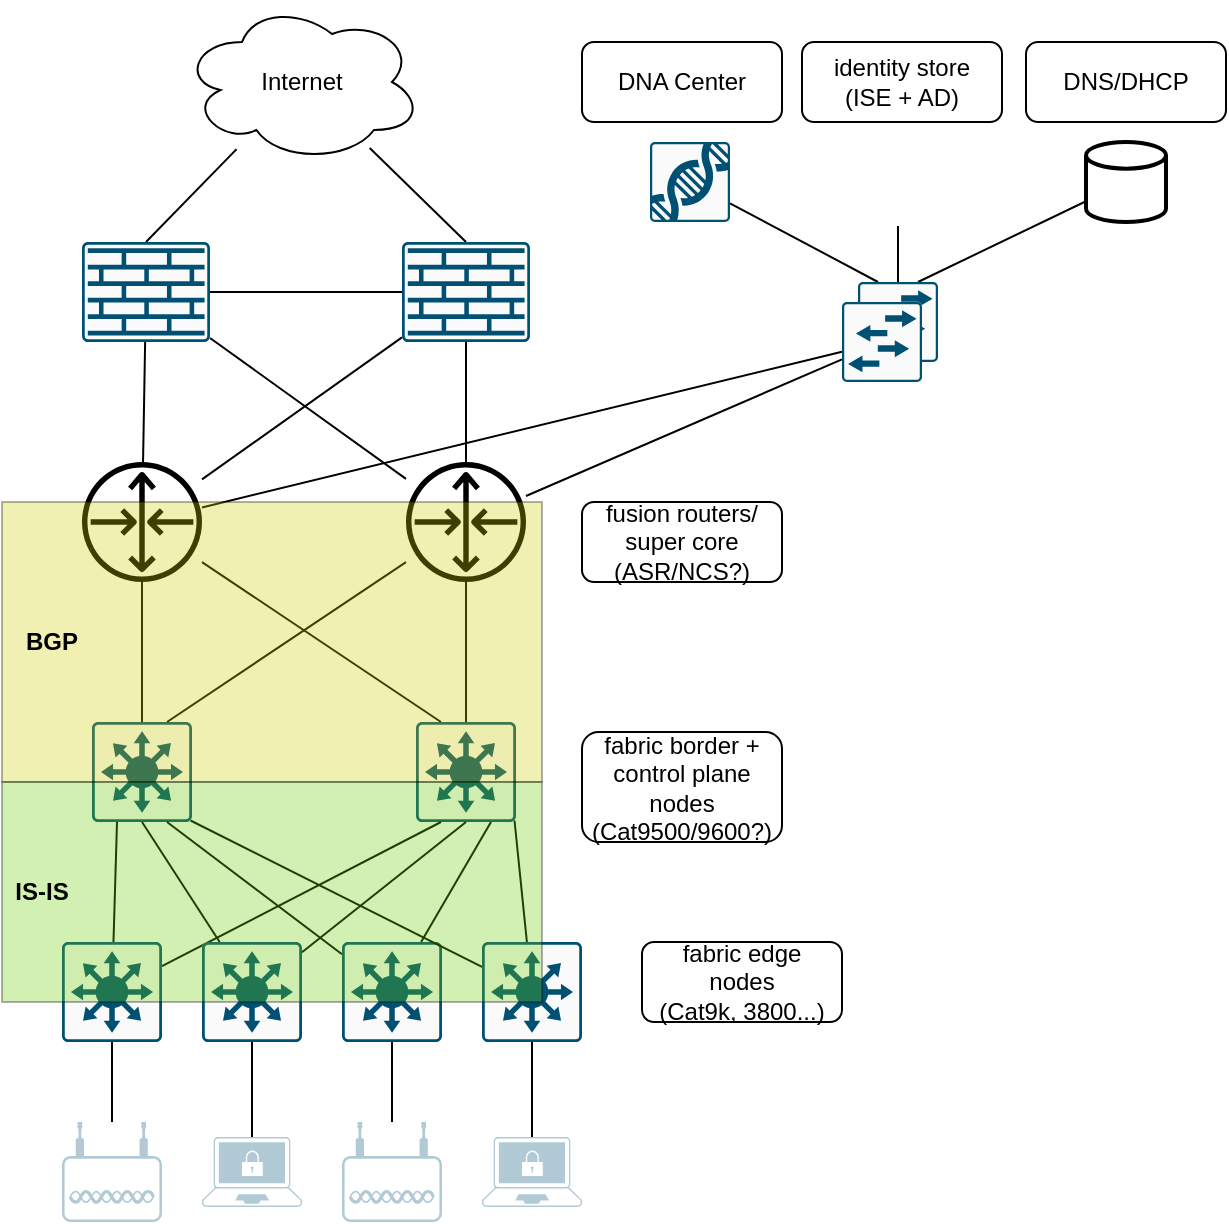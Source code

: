 <mxfile version="14.6.11" type="device"><diagram id="dU3nv9hy0Sb9AKpMJIN3" name="Page-1"><mxGraphModel dx="713" dy="949" grid="1" gridSize="10" guides="1" tooltips="1" connect="1" arrows="1" fold="1" page="1" pageScale="1" pageWidth="827" pageHeight="1169" math="0" shadow="0"><root><mxCell id="0"/><mxCell id="1" parent="0"/><mxCell id="lvF26JJZ2EhevLP6EVFL-5" style="rounded=0;orthogonalLoop=1;jettySize=auto;html=1;entryX=0.5;entryY=0;entryDx=0;entryDy=0;entryPerimeter=0;endArrow=none;endFill=0;" parent="1" source="lvF26JJZ2EhevLP6EVFL-2" target="lvF26JJZ2EhevLP6EVFL-3" edge="1"><mxGeometry relative="1" as="geometry"/></mxCell><mxCell id="lvF26JJZ2EhevLP6EVFL-6" style="edgeStyle=none;rounded=0;orthogonalLoop=1;jettySize=auto;html=1;entryX=0.5;entryY=0;entryDx=0;entryDy=0;entryPerimeter=0;endArrow=none;endFill=0;" parent="1" source="lvF26JJZ2EhevLP6EVFL-2" target="lvF26JJZ2EhevLP6EVFL-4" edge="1"><mxGeometry relative="1" as="geometry"/></mxCell><mxCell id="lvF26JJZ2EhevLP6EVFL-2" value="Internet" style="ellipse;shape=cloud;whiteSpace=wrap;html=1;" parent="1" vertex="1"><mxGeometry x="130" y="40" width="120" height="80" as="geometry"/></mxCell><mxCell id="lvF26JJZ2EhevLP6EVFL-10" style="edgeStyle=none;rounded=0;orthogonalLoop=1;jettySize=auto;html=1;endArrow=none;endFill=0;" parent="1" source="lvF26JJZ2EhevLP6EVFL-3" target="lvF26JJZ2EhevLP6EVFL-7" edge="1"><mxGeometry relative="1" as="geometry"/></mxCell><mxCell id="lvF26JJZ2EhevLP6EVFL-25" style="edgeStyle=none;rounded=0;orthogonalLoop=1;jettySize=auto;html=1;endArrow=none;endFill=0;" parent="1" source="lvF26JJZ2EhevLP6EVFL-3" target="lvF26JJZ2EhevLP6EVFL-8" edge="1"><mxGeometry relative="1" as="geometry"/></mxCell><mxCell id="lvF26JJZ2EhevLP6EVFL-27" style="edgeStyle=none;rounded=0;orthogonalLoop=1;jettySize=auto;html=1;entryX=0;entryY=0.5;entryDx=0;entryDy=0;entryPerimeter=0;endArrow=none;endFill=0;" parent="1" source="lvF26JJZ2EhevLP6EVFL-3" target="lvF26JJZ2EhevLP6EVFL-4" edge="1"><mxGeometry relative="1" as="geometry"/></mxCell><mxCell id="lvF26JJZ2EhevLP6EVFL-3" value="" style="points=[[0.015,0.015,0],[0.985,0.015,0],[0.985,0.985,0],[0.015,0.985,0],[0.25,0,0],[0.5,0,0],[0.75,0,0],[1,0.25,0],[1,0.5,0],[1,0.75,0],[0.75,1,0],[0.5,1,0],[0.25,1,0],[0,0.75,0],[0,0.5,0],[0,0.25,0]];verticalLabelPosition=bottom;html=1;verticalAlign=top;aspect=fixed;align=center;pointerEvents=1;shape=mxgraph.cisco19.rect;prIcon=firewall;fillColor=#FAFAFA;strokeColor=#005073;" parent="1" vertex="1"><mxGeometry x="80" y="160" width="64" height="50" as="geometry"/></mxCell><mxCell id="lvF26JJZ2EhevLP6EVFL-11" style="edgeStyle=none;rounded=0;orthogonalLoop=1;jettySize=auto;html=1;endArrow=none;endFill=0;" parent="1" source="lvF26JJZ2EhevLP6EVFL-4" target="lvF26JJZ2EhevLP6EVFL-8" edge="1"><mxGeometry relative="1" as="geometry"/></mxCell><mxCell id="lvF26JJZ2EhevLP6EVFL-26" style="edgeStyle=none;rounded=0;orthogonalLoop=1;jettySize=auto;html=1;endArrow=none;endFill=0;" parent="1" source="lvF26JJZ2EhevLP6EVFL-4" target="lvF26JJZ2EhevLP6EVFL-7" edge="1"><mxGeometry relative="1" as="geometry"/></mxCell><mxCell id="lvF26JJZ2EhevLP6EVFL-4" value="" style="points=[[0.015,0.015,0],[0.985,0.015,0],[0.985,0.985,0],[0.015,0.985,0],[0.25,0,0],[0.5,0,0],[0.75,0,0],[1,0.25,0],[1,0.5,0],[1,0.75,0],[0.75,1,0],[0.5,1,0],[0.25,1,0],[0,0.75,0],[0,0.5,0],[0,0.25,0]];verticalLabelPosition=bottom;html=1;verticalAlign=top;aspect=fixed;align=center;pointerEvents=1;shape=mxgraph.cisco19.rect;prIcon=firewall;fillColor=#FAFAFA;strokeColor=#005073;" parent="1" vertex="1"><mxGeometry x="240" y="160" width="64" height="50" as="geometry"/></mxCell><mxCell id="lvF26JJZ2EhevLP6EVFL-31" style="edgeStyle=none;rounded=0;orthogonalLoop=1;jettySize=auto;html=1;entryX=0.5;entryY=0;entryDx=0;entryDy=0;entryPerimeter=0;endArrow=none;endFill=0;" parent="1" source="lvF26JJZ2EhevLP6EVFL-7" target="lvF26JJZ2EhevLP6EVFL-28" edge="1"><mxGeometry relative="1" as="geometry"/></mxCell><mxCell id="lvF26JJZ2EhevLP6EVFL-34" style="edgeStyle=none;rounded=0;orthogonalLoop=1;jettySize=auto;html=1;entryX=0.25;entryY=0;entryDx=0;entryDy=0;entryPerimeter=0;endArrow=none;endFill=0;" parent="1" source="lvF26JJZ2EhevLP6EVFL-7" target="lvF26JJZ2EhevLP6EVFL-29" edge="1"><mxGeometry relative="1" as="geometry"/></mxCell><mxCell id="lvF26JJZ2EhevLP6EVFL-7" value="" style="outlineConnect=0;fontColor=#232F3E;gradientColor=none;strokeColor=none;dashed=0;verticalLabelPosition=bottom;verticalAlign=top;align=center;html=1;fontSize=12;fontStyle=0;aspect=fixed;pointerEvents=1;shape=mxgraph.aws4.router;fillColor=#000000;" parent="1" vertex="1"><mxGeometry x="80" y="270" width="60" height="60" as="geometry"/></mxCell><mxCell id="lvF26JJZ2EhevLP6EVFL-32" style="edgeStyle=none;rounded=0;orthogonalLoop=1;jettySize=auto;html=1;entryX=0.5;entryY=0;entryDx=0;entryDy=0;entryPerimeter=0;endArrow=none;endFill=0;" parent="1" source="lvF26JJZ2EhevLP6EVFL-8" target="lvF26JJZ2EhevLP6EVFL-29" edge="1"><mxGeometry relative="1" as="geometry"/></mxCell><mxCell id="lvF26JJZ2EhevLP6EVFL-33" style="edgeStyle=none;rounded=0;orthogonalLoop=1;jettySize=auto;html=1;entryX=0.75;entryY=0;entryDx=0;entryDy=0;entryPerimeter=0;endArrow=none;endFill=0;" parent="1" source="lvF26JJZ2EhevLP6EVFL-8" target="lvF26JJZ2EhevLP6EVFL-28" edge="1"><mxGeometry relative="1" as="geometry"/></mxCell><mxCell id="lvF26JJZ2EhevLP6EVFL-8" value="" style="outlineConnect=0;fontColor=#232F3E;gradientColor=none;strokeColor=none;dashed=0;verticalLabelPosition=bottom;verticalAlign=top;align=center;html=1;fontSize=12;fontStyle=0;aspect=fixed;pointerEvents=1;shape=mxgraph.aws4.router;fillColor=#000000;" parent="1" vertex="1"><mxGeometry x="242" y="270" width="60" height="60" as="geometry"/></mxCell><mxCell id="lvF26JJZ2EhevLP6EVFL-9" value="fusion routers/&lt;br&gt;super core&lt;br&gt;(ASR/NCS?)" style="rounded=1;whiteSpace=wrap;html=1;" parent="1" vertex="1"><mxGeometry x="330" y="290" width="100" height="40" as="geometry"/></mxCell><mxCell id="lvF26JJZ2EhevLP6EVFL-12" value="DNS/DHCP" style="rounded=1;whiteSpace=wrap;html=1;" parent="1" vertex="1"><mxGeometry x="552" y="60" width="100" height="40" as="geometry"/></mxCell><mxCell id="lvF26JJZ2EhevLP6EVFL-13" value="identity store&lt;br&gt;(ISE + AD)" style="rounded=1;whiteSpace=wrap;html=1;" parent="1" vertex="1"><mxGeometry x="440" y="60" width="100" height="40" as="geometry"/></mxCell><mxCell id="lvF26JJZ2EhevLP6EVFL-14" value="DNA Center" style="rounded=1;whiteSpace=wrap;html=1;" parent="1" vertex="1"><mxGeometry x="330" y="60" width="100" height="40" as="geometry"/></mxCell><mxCell id="lvF26JJZ2EhevLP6EVFL-19" style="edgeStyle=none;rounded=0;orthogonalLoop=1;jettySize=auto;html=1;entryX=0.25;entryY=0;entryDx=0;entryDy=0;entryPerimeter=0;endArrow=none;endFill=0;" parent="1" source="lvF26JJZ2EhevLP6EVFL-15" target="lvF26JJZ2EhevLP6EVFL-18" edge="1"><mxGeometry relative="1" as="geometry"/></mxCell><mxCell id="lvF26JJZ2EhevLP6EVFL-15" value="" style="points=[[0.015,0.015,0],[0.985,0.015,0],[0.985,0.985,0],[0.015,0.985,0],[0.25,0,0],[0.5,0,0],[0.75,0,0],[1,0.25,0],[1,0.5,0],[1,0.75,0],[0.75,1,0],[0.5,1,0],[0.25,1,0],[0,0.75,0],[0,0.5,0],[0,0.25,0]];verticalLabelPosition=bottom;html=1;verticalAlign=top;aspect=fixed;align=center;pointerEvents=1;shape=mxgraph.cisco19.rect;prIcon=cisco_dna_center;fillColor=#FAFAFA;strokeColor=#005073;" parent="1" vertex="1"><mxGeometry x="364" y="110" width="40" height="40" as="geometry"/></mxCell><mxCell id="lvF26JJZ2EhevLP6EVFL-20" style="edgeStyle=none;rounded=0;orthogonalLoop=1;jettySize=auto;html=1;entryX=0.5;entryY=0;entryDx=0;entryDy=0;entryPerimeter=0;endArrow=none;endFill=0;" parent="1" source="lvF26JJZ2EhevLP6EVFL-16" target="lvF26JJZ2EhevLP6EVFL-18" edge="1"><mxGeometry relative="1" as="geometry"/></mxCell><mxCell id="lvF26JJZ2EhevLP6EVFL-16" value="" style="shape=image;html=1;verticalAlign=top;verticalLabelPosition=bottom;labelBackgroundColor=#ffffff;imageAspect=0;aspect=fixed;image=https://cdn2.iconfinder.com/data/icons/fatcow/32x32/fingerprint.png;fillColor=#000000;" parent="1" vertex="1"><mxGeometry x="467" y="110" width="42" height="42" as="geometry"/></mxCell><mxCell id="lvF26JJZ2EhevLP6EVFL-21" style="edgeStyle=none;rounded=0;orthogonalLoop=1;jettySize=auto;html=1;entryX=0.75;entryY=0;entryDx=0;entryDy=0;entryPerimeter=0;endArrow=none;endFill=0;" parent="1" source="lvF26JJZ2EhevLP6EVFL-17" target="lvF26JJZ2EhevLP6EVFL-18" edge="1"><mxGeometry relative="1" as="geometry"/></mxCell><mxCell id="lvF26JJZ2EhevLP6EVFL-17" value="" style="strokeWidth=2;html=1;shape=mxgraph.flowchart.database;whiteSpace=wrap;fillColor=#FFFFFF;" parent="1" vertex="1"><mxGeometry x="582" y="110" width="40" height="40" as="geometry"/></mxCell><mxCell id="lvF26JJZ2EhevLP6EVFL-18" value="" style="points=[[0.015,0.015,0],[0.985,0.015,0],[0.985,0.985,0],[0.015,0.985,0],[0.25,0,0],[0.5,0,0],[0.75,0,0],[1,0.25,0],[1,0.5,0],[1,0.75,0],[0.75,1,0],[0.5,1,0],[0.25,1,0],[0,0.75,0],[0,0.5,0],[0,0.25,0]];verticalLabelPosition=bottom;html=1;verticalAlign=top;aspect=fixed;align=center;pointerEvents=1;shape=mxgraph.cisco19.rect;prIcon=l2_switch;fillColor=#FAFAFA;strokeColor=#005073;" parent="1" vertex="1"><mxGeometry x="468" y="180" width="40" height="40" as="geometry"/></mxCell><mxCell id="lvF26JJZ2EhevLP6EVFL-23" style="edgeStyle=none;rounded=0;orthogonalLoop=1;jettySize=auto;html=1;endArrow=none;endFill=0;" parent="1" source="lvF26JJZ2EhevLP6EVFL-22" target="lvF26JJZ2EhevLP6EVFL-7" edge="1"><mxGeometry relative="1" as="geometry"/></mxCell><mxCell id="lvF26JJZ2EhevLP6EVFL-24" style="edgeStyle=none;rounded=0;orthogonalLoop=1;jettySize=auto;html=1;endArrow=none;endFill=0;" parent="1" source="lvF26JJZ2EhevLP6EVFL-22" target="lvF26JJZ2EhevLP6EVFL-8" edge="1"><mxGeometry relative="1" as="geometry"/></mxCell><mxCell id="lvF26JJZ2EhevLP6EVFL-22" value="" style="points=[[0.015,0.015,0],[0.985,0.015,0],[0.985,0.985,0],[0.015,0.985,0],[0.25,0,0],[0.5,0,0],[0.75,0,0],[1,0.25,0],[1,0.5,0],[1,0.75,0],[0.75,1,0],[0.5,1,0],[0.25,1,0],[0,0.75,0],[0,0.5,0],[0,0.25,0]];verticalLabelPosition=bottom;html=1;verticalAlign=top;aspect=fixed;align=center;pointerEvents=1;shape=mxgraph.cisco19.rect;prIcon=l2_switch;fillColor=#FAFAFA;strokeColor=#005073;" parent="1" vertex="1"><mxGeometry x="460" y="190" width="40" height="40" as="geometry"/></mxCell><mxCell id="lvF26JJZ2EhevLP6EVFL-28" value="" style="points=[[0.015,0.015,0],[0.985,0.015,0],[0.985,0.985,0],[0.015,0.985,0],[0.25,0,0],[0.5,0,0],[0.75,0,0],[1,0.25,0],[1,0.5,0],[1,0.75,0],[0.75,1,0],[0.5,1,0],[0.25,1,0],[0,0.75,0],[0,0.5,0],[0,0.25,0]];verticalLabelPosition=bottom;html=1;verticalAlign=top;aspect=fixed;align=center;pointerEvents=1;shape=mxgraph.cisco19.rect;prIcon=l3_switch;fillColor=#FAFAFA;strokeColor=#005073;" parent="1" vertex="1"><mxGeometry x="85" y="400" width="50" height="50" as="geometry"/></mxCell><mxCell id="lvF26JJZ2EhevLP6EVFL-29" value="" style="points=[[0.015,0.015,0],[0.985,0.015,0],[0.985,0.985,0],[0.015,0.985,0],[0.25,0,0],[0.5,0,0],[0.75,0,0],[1,0.25,0],[1,0.5,0],[1,0.75,0],[0.75,1,0],[0.5,1,0],[0.25,1,0],[0,0.75,0],[0,0.5,0],[0,0.25,0]];verticalLabelPosition=bottom;html=1;verticalAlign=top;aspect=fixed;align=center;pointerEvents=1;shape=mxgraph.cisco19.rect;prIcon=l3_switch;fillColor=#FAFAFA;strokeColor=#005073;" parent="1" vertex="1"><mxGeometry x="247" y="400" width="50" height="50" as="geometry"/></mxCell><mxCell id="lvF26JJZ2EhevLP6EVFL-30" value="fabric border + control plane nodes&lt;br&gt;(Cat9500/9600?)" style="rounded=1;whiteSpace=wrap;html=1;" parent="1" vertex="1"><mxGeometry x="330" y="405" width="100" height="55" as="geometry"/></mxCell><mxCell id="lvF26JJZ2EhevLP6EVFL-40" style="edgeStyle=none;rounded=0;orthogonalLoop=1;jettySize=auto;html=1;endArrow=none;endFill=0;entryX=0.25;entryY=1;entryDx=0;entryDy=0;entryPerimeter=0;" parent="1" source="lvF26JJZ2EhevLP6EVFL-35" target="lvF26JJZ2EhevLP6EVFL-28" edge="1"><mxGeometry relative="1" as="geometry"><mxPoint x="100" y="470" as="targetPoint"/></mxGeometry></mxCell><mxCell id="lvF26JJZ2EhevLP6EVFL-41" style="edgeStyle=none;rounded=0;orthogonalLoop=1;jettySize=auto;html=1;entryX=0.25;entryY=1;entryDx=0;entryDy=0;entryPerimeter=0;endArrow=none;endFill=0;" parent="1" source="lvF26JJZ2EhevLP6EVFL-35" target="lvF26JJZ2EhevLP6EVFL-29" edge="1"><mxGeometry relative="1" as="geometry"/></mxCell><mxCell id="lvF26JJZ2EhevLP6EVFL-35" value="" style="points=[[0.015,0.015,0],[0.985,0.015,0],[0.985,0.985,0],[0.015,0.985,0],[0.25,0,0],[0.5,0,0],[0.75,0,0],[1,0.25,0],[1,0.5,0],[1,0.75,0],[0.75,1,0],[0.5,1,0],[0.25,1,0],[0,0.75,0],[0,0.5,0],[0,0.25,0]];verticalLabelPosition=bottom;html=1;verticalAlign=top;aspect=fixed;align=center;pointerEvents=1;shape=mxgraph.cisco19.rect;prIcon=l3_switch;fillColor=#FAFAFA;strokeColor=#005073;" parent="1" vertex="1"><mxGeometry x="70" y="510" width="50" height="50" as="geometry"/></mxCell><mxCell id="lvF26JJZ2EhevLP6EVFL-42" style="edgeStyle=none;rounded=0;orthogonalLoop=1;jettySize=auto;html=1;endArrow=none;endFill=0;entryX=0.5;entryY=1;entryDx=0;entryDy=0;entryPerimeter=0;" parent="1" source="lvF26JJZ2EhevLP6EVFL-36" target="lvF26JJZ2EhevLP6EVFL-28" edge="1"><mxGeometry relative="1" as="geometry"><mxPoint x="123" y="470" as="targetPoint"/></mxGeometry></mxCell><mxCell id="lvF26JJZ2EhevLP6EVFL-43" style="edgeStyle=none;rounded=0;orthogonalLoop=1;jettySize=auto;html=1;entryX=0.5;entryY=1;entryDx=0;entryDy=0;entryPerimeter=0;endArrow=none;endFill=0;" parent="1" source="lvF26JJZ2EhevLP6EVFL-36" target="lvF26JJZ2EhevLP6EVFL-29" edge="1"><mxGeometry relative="1" as="geometry"/></mxCell><mxCell id="lvF26JJZ2EhevLP6EVFL-36" value="" style="points=[[0.015,0.015,0],[0.985,0.015,0],[0.985,0.985,0],[0.015,0.985,0],[0.25,0,0],[0.5,0,0],[0.75,0,0],[1,0.25,0],[1,0.5,0],[1,0.75,0],[0.75,1,0],[0.5,1,0],[0.25,1,0],[0,0.75,0],[0,0.5,0],[0,0.25,0]];verticalLabelPosition=bottom;html=1;verticalAlign=top;aspect=fixed;align=center;pointerEvents=1;shape=mxgraph.cisco19.rect;prIcon=l3_switch;fillColor=#FAFAFA;strokeColor=#005073;" parent="1" vertex="1"><mxGeometry x="140" y="510" width="50" height="50" as="geometry"/></mxCell><mxCell id="lvF26JJZ2EhevLP6EVFL-44" style="edgeStyle=none;rounded=0;orthogonalLoop=1;jettySize=auto;html=1;endArrow=none;endFill=0;entryX=0.75;entryY=1;entryDx=0;entryDy=0;entryPerimeter=0;" parent="1" source="lvF26JJZ2EhevLP6EVFL-37" target="lvF26JJZ2EhevLP6EVFL-28" edge="1"><mxGeometry relative="1" as="geometry"><mxPoint x="150" y="470" as="targetPoint"/></mxGeometry></mxCell><mxCell id="lvF26JJZ2EhevLP6EVFL-46" style="edgeStyle=none;rounded=0;orthogonalLoop=1;jettySize=auto;html=1;entryX=0.75;entryY=1;entryDx=0;entryDy=0;entryPerimeter=0;endArrow=none;endFill=0;" parent="1" source="lvF26JJZ2EhevLP6EVFL-37" target="lvF26JJZ2EhevLP6EVFL-29" edge="1"><mxGeometry relative="1" as="geometry"/></mxCell><mxCell id="lvF26JJZ2EhevLP6EVFL-37" value="" style="points=[[0.015,0.015,0],[0.985,0.015,0],[0.985,0.985,0],[0.015,0.985,0],[0.25,0,0],[0.5,0,0],[0.75,0,0],[1,0.25,0],[1,0.5,0],[1,0.75,0],[0.75,1,0],[0.5,1,0],[0.25,1,0],[0,0.75,0],[0,0.5,0],[0,0.25,0]];verticalLabelPosition=bottom;html=1;verticalAlign=top;aspect=fixed;align=center;pointerEvents=1;shape=mxgraph.cisco19.rect;prIcon=l3_switch;fillColor=#FAFAFA;strokeColor=#005073;" parent="1" vertex="1"><mxGeometry x="210" y="510" width="50" height="50" as="geometry"/></mxCell><mxCell id="lvF26JJZ2EhevLP6EVFL-47" style="edgeStyle=none;rounded=0;orthogonalLoop=1;jettySize=auto;html=1;entryX=0.985;entryY=0.985;entryDx=0;entryDy=0;entryPerimeter=0;endArrow=none;endFill=0;" parent="1" source="lvF26JJZ2EhevLP6EVFL-38" target="lvF26JJZ2EhevLP6EVFL-28" edge="1"><mxGeometry relative="1" as="geometry"/></mxCell><mxCell id="lvF26JJZ2EhevLP6EVFL-48" style="edgeStyle=none;rounded=0;orthogonalLoop=1;jettySize=auto;html=1;entryX=0.985;entryY=0.985;entryDx=0;entryDy=0;entryPerimeter=0;endArrow=none;endFill=0;" parent="1" source="lvF26JJZ2EhevLP6EVFL-38" target="lvF26JJZ2EhevLP6EVFL-29" edge="1"><mxGeometry relative="1" as="geometry"/></mxCell><mxCell id="lvF26JJZ2EhevLP6EVFL-38" value="" style="points=[[0.015,0.015,0],[0.985,0.015,0],[0.985,0.985,0],[0.015,0.985,0],[0.25,0,0],[0.5,0,0],[0.75,0,0],[1,0.25,0],[1,0.5,0],[1,0.75,0],[0.75,1,0],[0.5,1,0],[0.25,1,0],[0,0.75,0],[0,0.5,0],[0,0.25,0]];verticalLabelPosition=bottom;html=1;verticalAlign=top;aspect=fixed;align=center;pointerEvents=1;shape=mxgraph.cisco19.rect;prIcon=l3_switch;fillColor=#FAFAFA;strokeColor=#005073;" parent="1" vertex="1"><mxGeometry x="280" y="510" width="50" height="50" as="geometry"/></mxCell><mxCell id="lvF26JJZ2EhevLP6EVFL-39" value="fabric edge&lt;br&gt;nodes&lt;br&gt;(Cat9k, 3800...)" style="rounded=1;whiteSpace=wrap;html=1;" parent="1" vertex="1"><mxGeometry x="360" y="510" width="100" height="40" as="geometry"/></mxCell><mxCell id="lvF26JJZ2EhevLP6EVFL-49" value="" style="rounded=0;whiteSpace=wrap;html=1;fillColor=#CCCC00;opacity=30;" parent="1" vertex="1"><mxGeometry x="40" y="290" width="270" height="140" as="geometry"/></mxCell><mxCell id="lvF26JJZ2EhevLP6EVFL-50" value="&lt;b&gt;BGP&lt;/b&gt;" style="text;html=1;strokeColor=none;fillColor=none;align=center;verticalAlign=middle;whiteSpace=wrap;rounded=0;opacity=30;" parent="1" vertex="1"><mxGeometry x="45" y="350" width="40" height="20" as="geometry"/></mxCell><mxCell id="lvF26JJZ2EhevLP6EVFL-51" value="" style="rounded=0;whiteSpace=wrap;html=1;opacity=30;fillColor=#66CC00;" parent="1" vertex="1"><mxGeometry x="40" y="430" width="270" height="110" as="geometry"/></mxCell><mxCell id="lvF26JJZ2EhevLP6EVFL-52" value="&lt;b&gt;IS-IS&lt;/b&gt;" style="text;html=1;strokeColor=none;fillColor=none;align=center;verticalAlign=middle;whiteSpace=wrap;rounded=0;opacity=30;" parent="1" vertex="1"><mxGeometry x="40" y="475" width="40" height="20" as="geometry"/></mxCell><mxCell id="lvF26JJZ2EhevLP6EVFL-54" style="edgeStyle=none;rounded=0;orthogonalLoop=1;jettySize=auto;html=1;entryX=0.5;entryY=1;entryDx=0;entryDy=0;entryPerimeter=0;endArrow=none;endFill=0;" parent="1" source="lvF26JJZ2EhevLP6EVFL-53" target="lvF26JJZ2EhevLP6EVFL-37" edge="1"><mxGeometry relative="1" as="geometry"/></mxCell><mxCell id="lvF26JJZ2EhevLP6EVFL-53" value="" style="points=[[0.03,0.36,0],[0.18,0,0],[0.5,0.34,0],[0.82,0,0],[0.97,0.36,0],[1,0.67,0],[0.975,0.975,0],[0.5,1,0],[0.025,0.975,0],[0,0.67,0]];verticalLabelPosition=bottom;html=1;verticalAlign=top;aspect=fixed;align=center;pointerEvents=1;shape=mxgraph.cisco19.wireless_access_point;fillColor=#005073;strokeColor=none;opacity=30;" parent="1" vertex="1"><mxGeometry x="210" y="600" width="50" height="50" as="geometry"/></mxCell><mxCell id="lvF26JJZ2EhevLP6EVFL-56" style="edgeStyle=none;rounded=0;orthogonalLoop=1;jettySize=auto;html=1;entryX=0.5;entryY=1;entryDx=0;entryDy=0;entryPerimeter=0;endArrow=none;endFill=0;" parent="1" source="lvF26JJZ2EhevLP6EVFL-55" target="lvF26JJZ2EhevLP6EVFL-35" edge="1"><mxGeometry relative="1" as="geometry"/></mxCell><mxCell id="lvF26JJZ2EhevLP6EVFL-55" value="" style="points=[[0.03,0.36,0],[0.18,0,0],[0.5,0.34,0],[0.82,0,0],[0.97,0.36,0],[1,0.67,0],[0.975,0.975,0],[0.5,1,0],[0.025,0.975,0],[0,0.67,0]];verticalLabelPosition=bottom;html=1;verticalAlign=top;aspect=fixed;align=center;pointerEvents=1;shape=mxgraph.cisco19.wireless_access_point;fillColor=#005073;strokeColor=none;opacity=30;" parent="1" vertex="1"><mxGeometry x="70" y="600" width="50" height="50" as="geometry"/></mxCell><mxCell id="lvF26JJZ2EhevLP6EVFL-60" style="edgeStyle=none;rounded=0;orthogonalLoop=1;jettySize=auto;html=1;entryX=0.5;entryY=1;entryDx=0;entryDy=0;entryPerimeter=0;endArrow=none;endFill=0;" parent="1" source="lvF26JJZ2EhevLP6EVFL-58" target="lvF26JJZ2EhevLP6EVFL-36" edge="1"><mxGeometry relative="1" as="geometry"/></mxCell><mxCell id="lvF26JJZ2EhevLP6EVFL-58" value="" style="points=[[0.13,0.02,0],[0.5,0,0],[0.87,0.02,0],[0.885,0.4,0],[0.985,0.985,0],[0.5,1,0],[0.015,0.985,0],[0.115,0.4,0]];verticalLabelPosition=bottom;html=1;verticalAlign=top;aspect=fixed;align=center;pointerEvents=1;shape=mxgraph.cisco19.secure_endpoints;fillColor=#005073;strokeColor=none;opacity=30;" parent="1" vertex="1"><mxGeometry x="140" y="607.5" width="50" height="35" as="geometry"/></mxCell><mxCell id="lvF26JJZ2EhevLP6EVFL-61" style="edgeStyle=none;rounded=0;orthogonalLoop=1;jettySize=auto;html=1;entryX=0.5;entryY=1;entryDx=0;entryDy=0;entryPerimeter=0;endArrow=none;endFill=0;" parent="1" source="lvF26JJZ2EhevLP6EVFL-59" target="lvF26JJZ2EhevLP6EVFL-38" edge="1"><mxGeometry relative="1" as="geometry"/></mxCell><mxCell id="lvF26JJZ2EhevLP6EVFL-59" value="" style="points=[[0.13,0.02,0],[0.5,0,0],[0.87,0.02,0],[0.885,0.4,0],[0.985,0.985,0],[0.5,1,0],[0.015,0.985,0],[0.115,0.4,0]];verticalLabelPosition=bottom;html=1;verticalAlign=top;aspect=fixed;align=center;pointerEvents=1;shape=mxgraph.cisco19.secure_endpoints;fillColor=#005073;strokeColor=none;opacity=30;" parent="1" vertex="1"><mxGeometry x="280" y="607.5" width="50" height="35" as="geometry"/></mxCell></root></mxGraphModel></diagram></mxfile>